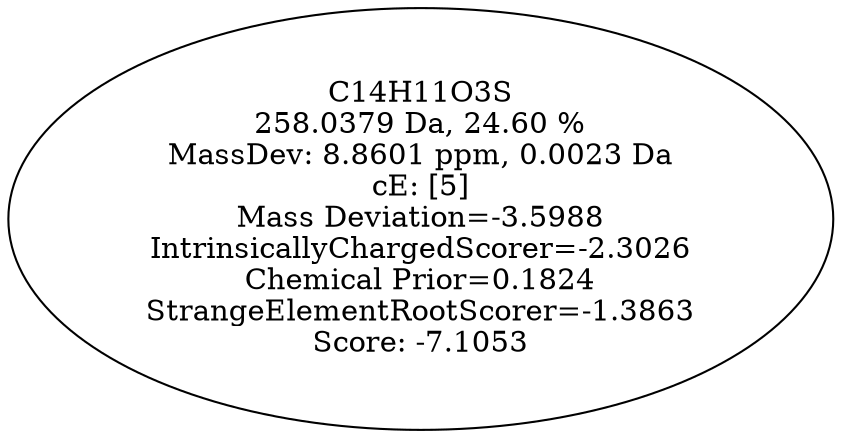 strict digraph {
v1 [label="C14H11O3S\n258.0379 Da, 24.60 %\nMassDev: 8.8601 ppm, 0.0023 Da\ncE: [5]\nMass Deviation=-3.5988\nIntrinsicallyChargedScorer=-2.3026\nChemical Prior=0.1824\nStrangeElementRootScorer=-1.3863\nScore: -7.1053"];
}